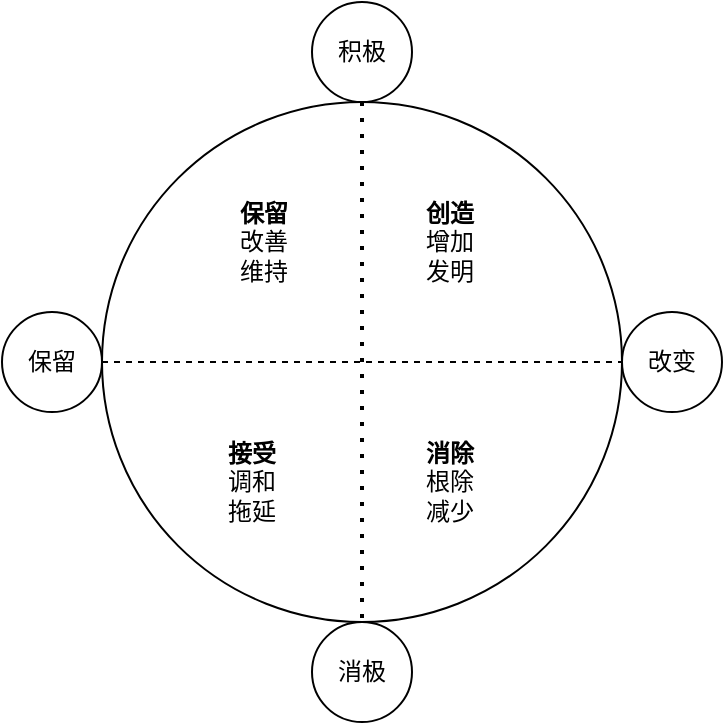 <mxfile version="16.6.5" type="github">
  <diagram id="qF9AEHbCkQHK-28NDLdn" name="第 1 页">
    <mxGraphModel dx="1106" dy="664" grid="0" gridSize="10" guides="1" tooltips="1" connect="1" arrows="1" fold="1" page="1" pageScale="1" pageWidth="827" pageHeight="1169" math="0" shadow="0">
      <root>
        <mxCell id="0" />
        <mxCell id="1" parent="0" />
        <mxCell id="EQ4UKSnhvVzFpteJ6aTi-1" value="" style="ellipse;whiteSpace=wrap;html=1;aspect=fixed;" vertex="1" parent="1">
          <mxGeometry x="210" y="150" width="260" height="260" as="geometry" />
        </mxCell>
        <mxCell id="EQ4UKSnhvVzFpteJ6aTi-2" value="积极" style="ellipse;whiteSpace=wrap;html=1;aspect=fixed;" vertex="1" parent="1">
          <mxGeometry x="315" y="100" width="50" height="50" as="geometry" />
        </mxCell>
        <mxCell id="EQ4UKSnhvVzFpteJ6aTi-3" value="消极" style="ellipse;whiteSpace=wrap;html=1;aspect=fixed;" vertex="1" parent="1">
          <mxGeometry x="315" y="410" width="50" height="50" as="geometry" />
        </mxCell>
        <mxCell id="EQ4UKSnhvVzFpteJ6aTi-4" value="保留" style="ellipse;whiteSpace=wrap;html=1;aspect=fixed;" vertex="1" parent="1">
          <mxGeometry x="160" y="255" width="50" height="50" as="geometry" />
        </mxCell>
        <mxCell id="EQ4UKSnhvVzFpteJ6aTi-5" value="改变" style="ellipse;whiteSpace=wrap;html=1;aspect=fixed;" vertex="1" parent="1">
          <mxGeometry x="470" y="255" width="50" height="50" as="geometry" />
        </mxCell>
        <mxCell id="EQ4UKSnhvVzFpteJ6aTi-8" value="" style="endArrow=none;dashed=1;html=1;dashPattern=1 3;strokeWidth=2;rounded=0;entryX=0.5;entryY=1;entryDx=0;entryDy=0;" edge="1" parent="1" source="EQ4UKSnhvVzFpteJ6aTi-2" target="EQ4UKSnhvVzFpteJ6aTi-1">
          <mxGeometry width="50" height="50" relative="1" as="geometry">
            <mxPoint x="390" y="370" as="sourcePoint" />
            <mxPoint x="440" y="320" as="targetPoint" />
          </mxGeometry>
        </mxCell>
        <mxCell id="EQ4UKSnhvVzFpteJ6aTi-9" value="" style="endArrow=none;dashed=1;html=1;rounded=0;entryX=0;entryY=0.5;entryDx=0;entryDy=0;" edge="1" parent="1" source="EQ4UKSnhvVzFpteJ6aTi-4" target="EQ4UKSnhvVzFpteJ6aTi-5">
          <mxGeometry width="50" height="50" relative="1" as="geometry">
            <mxPoint x="390" y="370" as="sourcePoint" />
            <mxPoint x="440" y="320" as="targetPoint" />
          </mxGeometry>
        </mxCell>
        <mxCell id="EQ4UKSnhvVzFpteJ6aTi-10" value="&lt;b&gt;创造&lt;/b&gt;&lt;br&gt;增加&lt;br&gt;发明" style="text;html=1;strokeColor=none;fillColor=none;align=center;verticalAlign=middle;whiteSpace=wrap;rounded=0;" vertex="1" parent="1">
          <mxGeometry x="354" y="190" width="60" height="60" as="geometry" />
        </mxCell>
        <mxCell id="EQ4UKSnhvVzFpteJ6aTi-13" value="&lt;b&gt;消除&lt;/b&gt;&lt;br&gt;根除&lt;br&gt;减少" style="text;html=1;strokeColor=none;fillColor=none;align=center;verticalAlign=middle;whiteSpace=wrap;rounded=0;" vertex="1" parent="1">
          <mxGeometry x="354" y="310" width="60" height="60" as="geometry" />
        </mxCell>
        <mxCell id="EQ4UKSnhvVzFpteJ6aTi-14" value="&lt;b&gt;保留&lt;/b&gt;&lt;br&gt;改善&lt;br&gt;维持" style="text;html=1;strokeColor=none;fillColor=none;align=center;verticalAlign=middle;whiteSpace=wrap;rounded=0;" vertex="1" parent="1">
          <mxGeometry x="261" y="190" width="60" height="60" as="geometry" />
        </mxCell>
        <mxCell id="EQ4UKSnhvVzFpteJ6aTi-15" value="&lt;b&gt;接受&lt;/b&gt;&lt;br&gt;调和&lt;br&gt;拖延" style="text;html=1;strokeColor=none;fillColor=none;align=center;verticalAlign=middle;whiteSpace=wrap;rounded=0;" vertex="1" parent="1">
          <mxGeometry x="255" y="310" width="60" height="59" as="geometry" />
        </mxCell>
      </root>
    </mxGraphModel>
  </diagram>
</mxfile>
